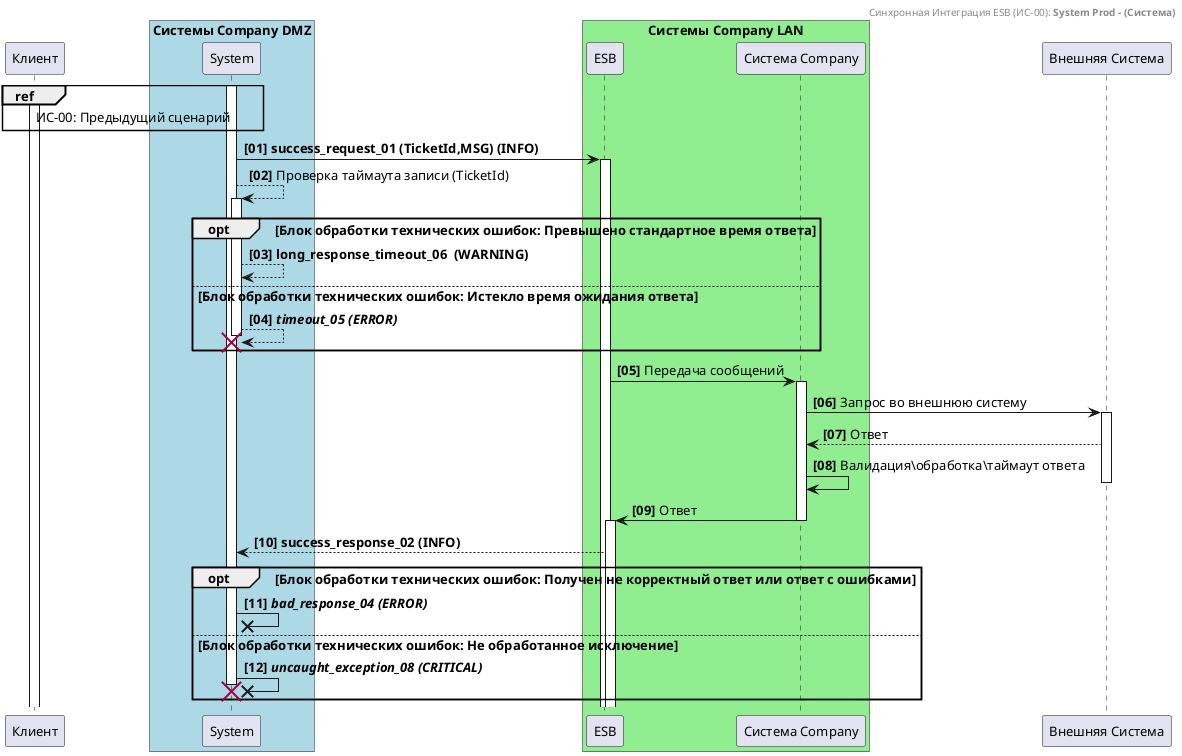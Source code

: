 @startuml
header Синхронная Интеграция ESB (ИС-00): <b>System Prod - (Система) 
'Указать № интеграционного сценария и название системы
'http://www.plantuml.com/

skinparam Default {
FontName Calibri
FontSize 13
MonospacedFontName Consolas
}
skinparam TitleFontSize 20
skinparam TitleFontStyle plain

participant "Клиент" as Client

participant "System" as Consumer
' Название ИМ может быть заменено на другую Фрон Систему
participant "ESB" as ESB
' Название Исходящего Топика/Очереди
participant "Очередь ответа(OUT)" as ESB
' Название Входящего Топика/Очереди
participant "Система Company" as System
' Название внутренней системы
participant "Внешняя Система" as ExternalSystem
' Название внешней системы



box "Системы Company DMZ" #LightBlue
participant Consumer
end box

box "Системы Company LAN" #LightGreen
participant ESB
participant System
end box

participant ExternalSystem



'\\\\\\\ Начало Описать пред условия. Система инициатор или сценарий\\\\\\\ 
activate Client

ref over Client, Consumer 
 ИС-00: Предыдущий сценарий
end ref

'\\\\\\\Конец Описать пред условия.\\\\\\\ 


activate Consumer
autonumber "<b>[00]"
Consumer-> ESB: <b>success_request_01 (TicketId,MSG) (INFO)
activate ESB

Consumer -->Consumer: Проверка таймаута записи (TicketId)
opt Блок обработки технических ошибок: Превышено стандартное время ответа
activate Consumer

Consumer -->Consumer: <b>long_response_timeout_06  (WARNING)
else Блок обработки технических ошибок: Истекло время ожидания ответа
Consumer -->Consumer: <b><i>timeout_05 (ERROR)
' Время общего Time-Out
destroy Consumer
end

ESB-> System : Передача сообщений
activate System

System-> ExternalSystem: Запрос во внешнюю систему
activate ExternalSystem
ExternalSystem --> System: Ответ
System-> System: Валидация\обработка\таймаут ответа
deactivate ExternalSystem




System-> ESB: Ответ
deactivate System
activate ESB


ESB -->Consumer : <b>success_response_02 (INFO)


opt Блок обработки технических ошибок: Получен не корректный ответ или ответ с ошибками
Consumer->X Consumer:<b><i>bad_response_04 (ERROR)
else  Блок обработки технических ошибок: Не обработанное исключение
Consumer->X Consumer:<b><i>uncaught_exception_08 (CRITICAL)

destroy Consumer
end
deactivate Consumer
@enduml